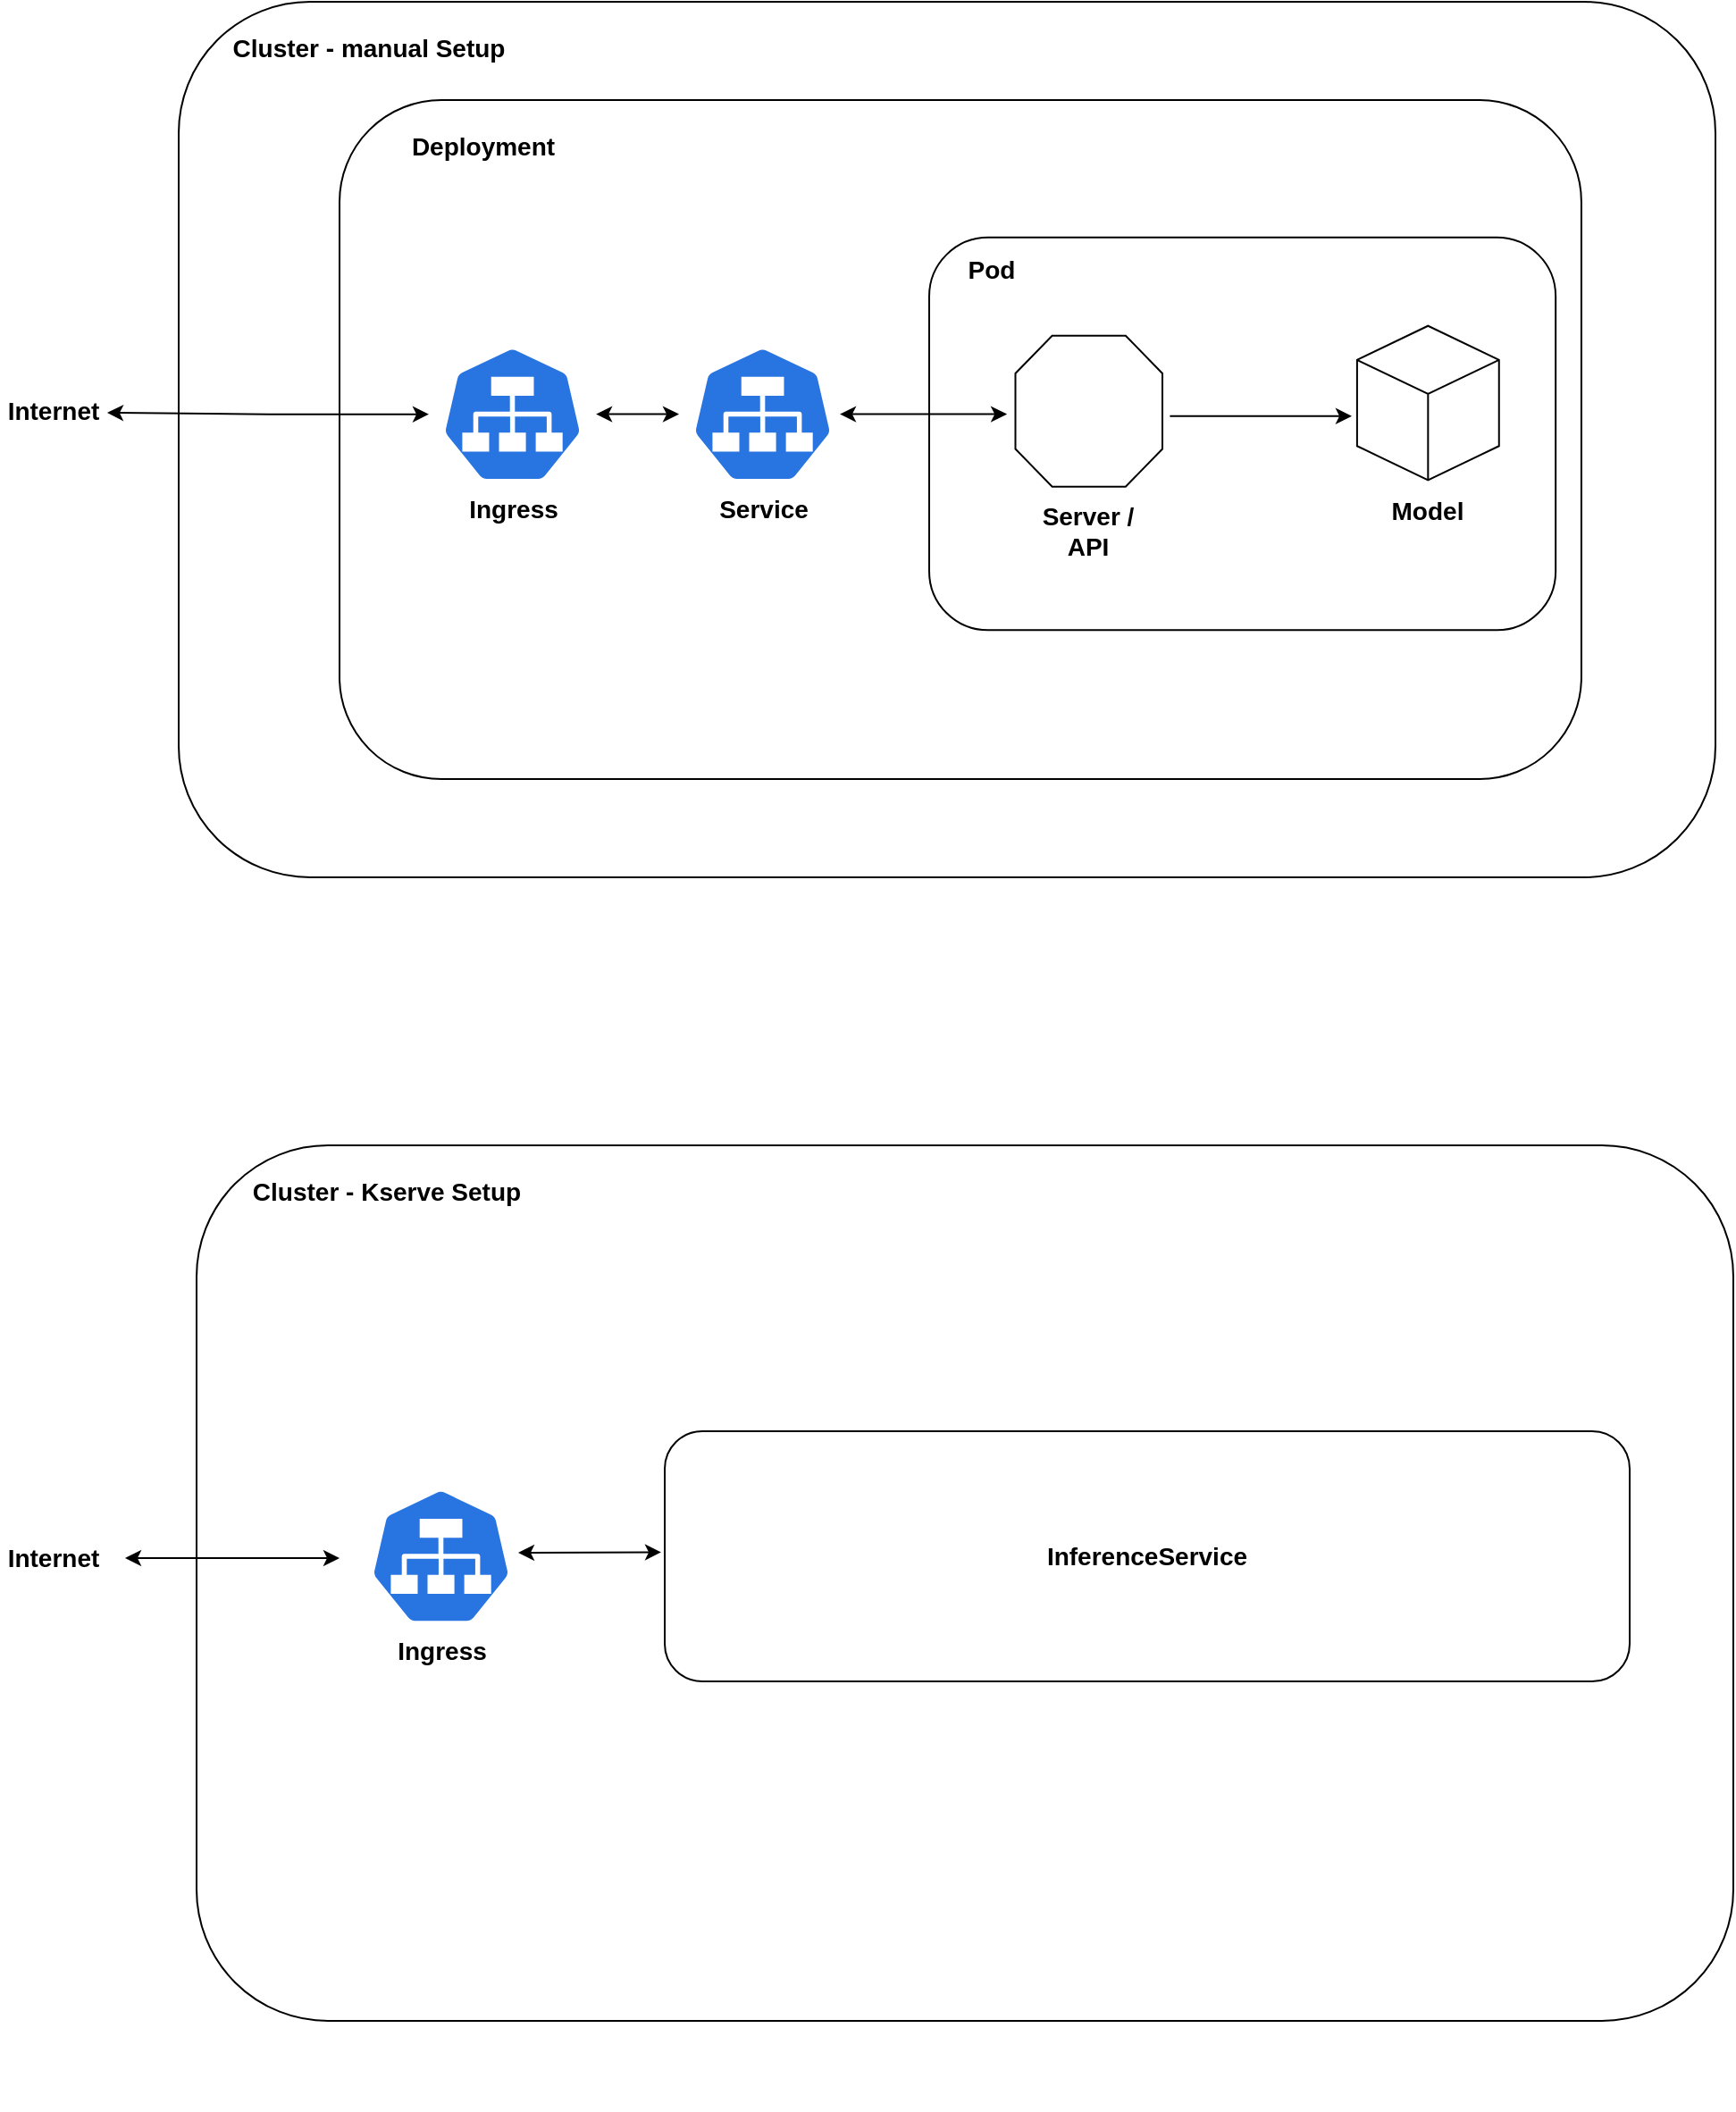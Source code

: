 <mxfile version="21.5.2" type="github">
  <diagram name="Seite-1" id="siMDzmh9th0kyNc52Dn3">
    <mxGraphModel dx="2435" dy="646" grid="1" gridSize="10" guides="1" tooltips="1" connect="1" arrows="1" fold="1" page="1" pageScale="1" pageWidth="1200" pageHeight="1600" math="0" shadow="0">
      <root>
        <mxCell id="0" />
        <mxCell id="1" parent="0" />
        <mxCell id="Cmi2xkos4yfOfPqy_iQo-10" value="" style="group" parent="1" vertex="1" connectable="0">
          <mxGeometry x="-980" y="70" width="860" height="540" as="geometry" />
        </mxCell>
        <mxCell id="Cmi2xkos4yfOfPqy_iQo-1" value="" style="rounded=1;whiteSpace=wrap;html=1;fillColor=none;" parent="Cmi2xkos4yfOfPqy_iQo-10" vertex="1">
          <mxGeometry width="860" height="490" as="geometry" />
        </mxCell>
        <mxCell id="Cmi2xkos4yfOfPqy_iQo-9" value="&lt;font style=&quot;font-size: 14px;&quot;&gt;&lt;b&gt;Cluster - manual Setup&lt;/b&gt;&lt;/font&gt;" style="text;html=1;strokeColor=none;fillColor=none;align=center;verticalAlign=middle;whiteSpace=wrap;rounded=0;" parent="Cmi2xkos4yfOfPqy_iQo-10" vertex="1">
          <mxGeometry x="22.63" y="14.595" width="167.37" height="21.892" as="geometry" />
        </mxCell>
        <mxCell id="Cmi2xkos4yfOfPqy_iQo-17" value="" style="group" parent="Cmi2xkos4yfOfPqy_iQo-10" vertex="1" connectable="0">
          <mxGeometry x="90" y="55" width="717.48" height="380" as="geometry" />
        </mxCell>
        <mxCell id="Cmi2xkos4yfOfPqy_iQo-18" value="" style="rounded=1;whiteSpace=wrap;html=1;fillColor=none;" parent="Cmi2xkos4yfOfPqy_iQo-17" vertex="1">
          <mxGeometry width="694.97" height="380" as="geometry" />
        </mxCell>
        <mxCell id="Cmi2xkos4yfOfPqy_iQo-19" value="&lt;font style=&quot;font-size: 14px;&quot;&gt;&lt;b&gt;Deployment&lt;/b&gt;&lt;/font&gt;" style="text;html=1;strokeColor=none;fillColor=none;align=center;verticalAlign=middle;whiteSpace=wrap;rounded=0;" parent="Cmi2xkos4yfOfPqy_iQo-17" vertex="1">
          <mxGeometry x="53.465" y="14.651" width="54.866" height="21.976" as="geometry" />
        </mxCell>
        <mxCell id="Cmi2xkos4yfOfPqy_iQo-13" value="" style="group" parent="Cmi2xkos4yfOfPqy_iQo-17" vertex="1" connectable="0">
          <mxGeometry x="330" y="76.917" width="387.48" height="219.762" as="geometry" />
        </mxCell>
        <mxCell id="Cmi2xkos4yfOfPqy_iQo-14" value="" style="rounded=1;whiteSpace=wrap;html=1;fillColor=none;" parent="Cmi2xkos4yfOfPqy_iQo-13" vertex="1">
          <mxGeometry width="350.578" height="219.762" as="geometry" />
        </mxCell>
        <mxCell id="Cmi2xkos4yfOfPqy_iQo-15" value="&lt;font style=&quot;font-size: 14px;&quot;&gt;&lt;b&gt;Pod&lt;/b&gt;&lt;/font&gt;" style="text;html=1;strokeColor=none;fillColor=none;align=center;verticalAlign=middle;whiteSpace=wrap;rounded=0;" parent="Cmi2xkos4yfOfPqy_iQo-13" vertex="1">
          <mxGeometry x="20.567" y="10.992" width="27.677" height="13.735" as="geometry" />
        </mxCell>
        <mxCell id="Cmi2xkos4yfOfPqy_iQo-6" value="" style="group" parent="Cmi2xkos4yfOfPqy_iQo-13" vertex="1" connectable="0">
          <mxGeometry x="226.212" y="49.447" width="105.908" height="120.869" as="geometry" />
        </mxCell>
        <mxCell id="Cmi2xkos4yfOfPqy_iQo-3" value="" style="html=1;whiteSpace=wrap;shape=isoCube2;backgroundOutline=1;isoAngle=15;fillColor=none;" parent="Cmi2xkos4yfOfPqy_iQo-6" vertex="1">
          <mxGeometry x="13.239" width="79.431" height="86.335" as="geometry" />
        </mxCell>
        <mxCell id="Cmi2xkos4yfOfPqy_iQo-5" value="&lt;b&gt;&lt;font style=&quot;font-size: 14px;&quot;&gt;Model&lt;/font&gt;&lt;/b&gt;" style="whiteSpace=wrap;html=1;fillColor=none;strokeColor=none;" parent="Cmi2xkos4yfOfPqy_iQo-6" vertex="1">
          <mxGeometry y="86.335" width="105.908" height="34.534" as="geometry" />
        </mxCell>
        <mxCell id="Cmi2xkos4yfOfPqy_iQo-22" value="" style="group" parent="Cmi2xkos4yfOfPqy_iQo-13" vertex="1" connectable="0">
          <mxGeometry x="48.245" y="54.941" width="82.259" height="109.881" as="geometry" />
        </mxCell>
        <mxCell id="Cmi2xkos4yfOfPqy_iQo-20" value="" style="verticalLabelPosition=bottom;verticalAlign=top;html=1;shape=mxgraph.basic.polygon;polyCoords=[[0.25,0],[0.75,0],[1,0.25],[1,0.75],[0.75,1],[0.25,1],[0,0.75],[0,0.25]];polyline=0;fillColor=none;" parent="Cmi2xkos4yfOfPqy_iQo-22" vertex="1">
          <mxGeometry width="82.259" height="84.524" as="geometry" />
        </mxCell>
        <mxCell id="Cmi2xkos4yfOfPqy_iQo-21" value="&lt;font style=&quot;font-size: 14px;&quot;&gt;&lt;b&gt;Server / API&lt;/b&gt;&lt;/font&gt;" style="text;html=1;strokeColor=none;fillColor=none;align=center;verticalAlign=middle;whiteSpace=wrap;rounded=0;" parent="Cmi2xkos4yfOfPqy_iQo-22" vertex="1">
          <mxGeometry x="4.113" y="96.144" width="74.033" height="25.357" as="geometry" />
        </mxCell>
        <mxCell id="Cmi2xkos4yfOfPqy_iQo-23" value="" style="endArrow=classic;html=1;rounded=0;exitX=1.051;exitY=0.533;exitDx=0;exitDy=0;exitPerimeter=0;" parent="Cmi2xkos4yfOfPqy_iQo-13" source="Cmi2xkos4yfOfPqy_iQo-20" edge="1">
          <mxGeometry width="50" height="50" relative="1" as="geometry">
            <mxPoint x="-421.576" y="230.751" as="sourcePoint" />
            <mxPoint x="236.494" y="99.992" as="targetPoint" />
            <Array as="points" />
          </mxGeometry>
        </mxCell>
        <mxCell id="Cmi2xkos4yfOfPqy_iQo-26" value="" style="endArrow=classic;startArrow=classic;html=1;rounded=0;" parent="Cmi2xkos4yfOfPqy_iQo-13" edge="1">
          <mxGeometry width="50" height="50" relative="1" as="geometry">
            <mxPoint x="-49.997" y="98.893" as="sourcePoint" />
            <mxPoint x="43.558" y="98.893" as="targetPoint" />
          </mxGeometry>
        </mxCell>
        <mxCell id="Cmi2xkos4yfOfPqy_iQo-25" value="&lt;b&gt;&lt;font style=&quot;font-size: 14px;&quot;&gt;Service&lt;/font&gt;&lt;/b&gt;" style="sketch=0;html=1;dashed=0;whitespace=wrap;fillColor=#2875E2;strokeColor=#ffffff;points=[[0.005,0.63,0],[0.1,0.2,0],[0.9,0.2,0],[0.5,0,0],[0.995,0.63,0],[0.72,0.99,0],[0.5,1,0],[0.28,0.99,0]];verticalLabelPosition=bottom;align=center;verticalAlign=top;shape=mxgraph.kubernetes.icon;prIcon=svc" parent="Cmi2xkos4yfOfPqy_iQo-17" vertex="1">
          <mxGeometry x="190.004" y="137.352" width="93.554" height="76.917" as="geometry" />
        </mxCell>
        <mxCell id="Cmi2xkos4yfOfPqy_iQo-50" value="" style="edgeStyle=orthogonalEdgeStyle;rounded=0;orthogonalLoop=1;jettySize=auto;html=1;startArrow=classic;startFill=1;" parent="Cmi2xkos4yfOfPqy_iQo-17" source="Cmi2xkos4yfOfPqy_iQo-49" target="Cmi2xkos4yfOfPqy_iQo-25" edge="1">
          <mxGeometry relative="1" as="geometry" />
        </mxCell>
        <mxCell id="Cmi2xkos4yfOfPqy_iQo-49" value="&lt;span style=&quot;font-size: 14px;&quot;&gt;&lt;b&gt;Ingress&lt;/b&gt;&lt;/span&gt;" style="sketch=0;html=1;dashed=0;whitespace=wrap;fillColor=#2875E2;strokeColor=#ffffff;points=[[0.005,0.63,0],[0.1,0.2,0],[0.9,0.2,0],[0.5,0,0],[0.995,0.63,0],[0.72,0.99,0],[0.5,1,0],[0.28,0.99,0]];verticalLabelPosition=bottom;align=center;verticalAlign=top;shape=mxgraph.kubernetes.icon;prIcon=svc" parent="Cmi2xkos4yfOfPqy_iQo-17" vertex="1">
          <mxGeometry x="50" y="137.352" width="93.554" height="76.917" as="geometry" />
        </mxCell>
        <mxCell id="Cmi2xkos4yfOfPqy_iQo-52" value="" style="edgeStyle=orthogonalEdgeStyle;rounded=0;orthogonalLoop=1;jettySize=auto;html=1;startArrow=classic;startFill=1;" parent="1" source="Cmi2xkos4yfOfPqy_iQo-49" edge="1">
          <mxGeometry relative="1" as="geometry">
            <mxPoint x="-1020" y="300" as="targetPoint" />
          </mxGeometry>
        </mxCell>
        <mxCell id="Cmi2xkos4yfOfPqy_iQo-53" value="&lt;b&gt;&lt;font style=&quot;font-size: 14px;&quot;&gt;Internet&lt;/font&gt;&lt;/b&gt;" style="text;html=1;strokeColor=none;fillColor=none;align=center;verticalAlign=middle;whiteSpace=wrap;rounded=0;" parent="1" vertex="1">
          <mxGeometry x="-1080" y="284" width="60" height="30" as="geometry" />
        </mxCell>
        <mxCell id="Cmi2xkos4yfOfPqy_iQo-78" value="" style="group" parent="1" vertex="1" connectable="0">
          <mxGeometry x="-970" y="710" width="860" height="540" as="geometry" />
        </mxCell>
        <mxCell id="Cmi2xkos4yfOfPqy_iQo-79" value="" style="rounded=1;whiteSpace=wrap;html=1;fillColor=none;" parent="Cmi2xkos4yfOfPqy_iQo-78" vertex="1">
          <mxGeometry width="860" height="490" as="geometry" />
        </mxCell>
        <mxCell id="Cmi2xkos4yfOfPqy_iQo-80" value="&lt;font style=&quot;font-size: 14px;&quot;&gt;&lt;b&gt;Cluster - Kserve Setup&lt;/b&gt;&lt;/font&gt;" style="text;html=1;strokeColor=none;fillColor=none;align=center;verticalAlign=middle;whiteSpace=wrap;rounded=0;" parent="Cmi2xkos4yfOfPqy_iQo-78" vertex="1">
          <mxGeometry x="22.63" y="14.595" width="167.37" height="21.892" as="geometry" />
        </mxCell>
        <mxCell id="Cmi2xkos4yfOfPqy_iQo-101" value="&lt;font size=&quot;1&quot;&gt;&lt;b style=&quot;font-size: 14px;&quot;&gt;InferenceService&lt;/b&gt;&lt;/font&gt;" style="rounded=1;whiteSpace=wrap;html=1;" parent="Cmi2xkos4yfOfPqy_iQo-78" vertex="1">
          <mxGeometry x="262" y="160" width="540" height="140" as="geometry" />
        </mxCell>
        <mxCell id="bis5ymY5LlVkOKmT85Sf-22" value="&lt;span style=&quot;font-size: 14px;&quot;&gt;&lt;b&gt;Ingress&lt;/b&gt;&lt;/span&gt;" style="sketch=0;html=1;dashed=0;whitespace=wrap;fillColor=#2875E2;strokeColor=#ffffff;points=[[0.005,0.63,0],[0.1,0.2,0],[0.9,0.2,0],[0.5,0,0],[0.995,0.63,0],[0.72,0.99,0],[0.5,1,0],[0.28,0.99,0]];verticalLabelPosition=bottom;align=center;verticalAlign=top;shape=mxgraph.kubernetes.icon;prIcon=svc" vertex="1" parent="Cmi2xkos4yfOfPqy_iQo-78">
          <mxGeometry x="90.0" y="191.542" width="93.554" height="76.917" as="geometry" />
        </mxCell>
        <mxCell id="bis5ymY5LlVkOKmT85Sf-24" value="" style="endArrow=classic;startArrow=classic;html=1;rounded=0;" edge="1" parent="Cmi2xkos4yfOfPqy_iQo-78">
          <mxGeometry width="50" height="50" relative="1" as="geometry">
            <mxPoint x="180" y="228" as="sourcePoint" />
            <mxPoint x="260" y="227.738" as="targetPoint" />
          </mxGeometry>
        </mxCell>
        <mxCell id="Cmi2xkos4yfOfPqy_iQo-98" value="" style="edgeStyle=orthogonalEdgeStyle;rounded=0;orthogonalLoop=1;jettySize=auto;html=1;startArrow=classic;startFill=1;" parent="1" edge="1">
          <mxGeometry relative="1" as="geometry">
            <mxPoint x="-1010" y="941" as="targetPoint" />
            <mxPoint x="-890" y="941" as="sourcePoint" />
          </mxGeometry>
        </mxCell>
        <mxCell id="Cmi2xkos4yfOfPqy_iQo-99" value="&lt;b&gt;&lt;font style=&quot;font-size: 14px;&quot;&gt;Internet&lt;/font&gt;&lt;/b&gt;" style="text;html=1;strokeColor=none;fillColor=none;align=center;verticalAlign=middle;whiteSpace=wrap;rounded=0;" parent="1" vertex="1">
          <mxGeometry x="-1080" y="926" width="60" height="30" as="geometry" />
        </mxCell>
      </root>
    </mxGraphModel>
  </diagram>
</mxfile>
